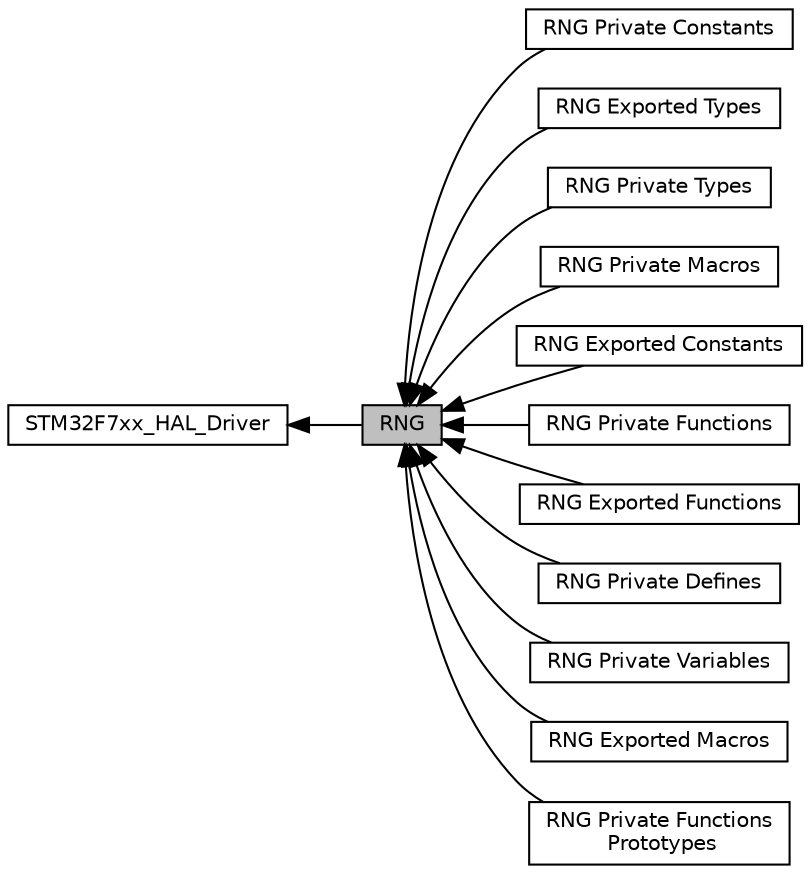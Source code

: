 digraph "RNG"
{
  edge [fontname="Helvetica",fontsize="10",labelfontname="Helvetica",labelfontsize="10"];
  node [fontname="Helvetica",fontsize="10",shape=record];
  rankdir=LR;
  Node9 [label="RNG Private Constants",height=0.2,width=0.4,color="black", fillcolor="white", style="filled",URL="$group___r_n_g___private___constants.html"];
  Node2 [label="RNG Exported Types",height=0.2,width=0.4,color="black", fillcolor="white", style="filled",URL="$group___r_n_g___exported___types.html"];
  Node0 [label="RNG",height=0.2,width=0.4,color="black", fillcolor="grey75", style="filled", fontcolor="black"];
  Node6 [label="RNG Private Types",height=0.2,width=0.4,color="black", fillcolor="white", style="filled",URL="$group___r_n_g___private___types.html"];
  Node10 [label="RNG Private Macros",height=0.2,width=0.4,color="black", fillcolor="white", style="filled",URL="$group___r_n_g___private___macros.html"];
  Node3 [label="RNG Exported Constants",height=0.2,width=0.4,color="black", fillcolor="white", style="filled",URL="$group___r_n_g___exported___constants.html"];
  Node1 [label="STM32F7xx_HAL_Driver",height=0.2,width=0.4,color="black", fillcolor="white", style="filled",URL="$group___s_t_m32_f7xx___h_a_l___driver.html"];
  Node12 [label="RNG Private Functions",height=0.2,width=0.4,color="black", fillcolor="white", style="filled",URL="$group___r_n_g___private___functions.html"];
  Node5 [label="RNG Exported Functions",height=0.2,width=0.4,color="black", fillcolor="white", style="filled",URL="$group___r_n_g___exported___functions.html"];
  Node7 [label="RNG Private Defines",height=0.2,width=0.4,color="black", fillcolor="white", style="filled",URL="$group___r_n_g___private___defines.html"];
  Node8 [label="RNG Private Variables",height=0.2,width=0.4,color="black", fillcolor="white", style="filled",URL="$group___r_n_g___private___variables.html"];
  Node4 [label="RNG Exported Macros",height=0.2,width=0.4,color="black", fillcolor="white", style="filled",URL="$group___r_n_g___exported___macros.html"];
  Node11 [label="RNG Private Functions\l Prototypes",height=0.2,width=0.4,color="black", fillcolor="white", style="filled",URL="$group___r_n_g___private___functions___prototypes.html"];
  Node1->Node0 [shape=plaintext, dir="back", style="solid"];
  Node0->Node2 [shape=plaintext, dir="back", style="solid"];
  Node0->Node3 [shape=plaintext, dir="back", style="solid"];
  Node0->Node4 [shape=plaintext, dir="back", style="solid"];
  Node0->Node5 [shape=plaintext, dir="back", style="solid"];
  Node0->Node6 [shape=plaintext, dir="back", style="solid"];
  Node0->Node7 [shape=plaintext, dir="back", style="solid"];
  Node0->Node8 [shape=plaintext, dir="back", style="solid"];
  Node0->Node9 [shape=plaintext, dir="back", style="solid"];
  Node0->Node10 [shape=plaintext, dir="back", style="solid"];
  Node0->Node11 [shape=plaintext, dir="back", style="solid"];
  Node0->Node12 [shape=plaintext, dir="back", style="solid"];
}
